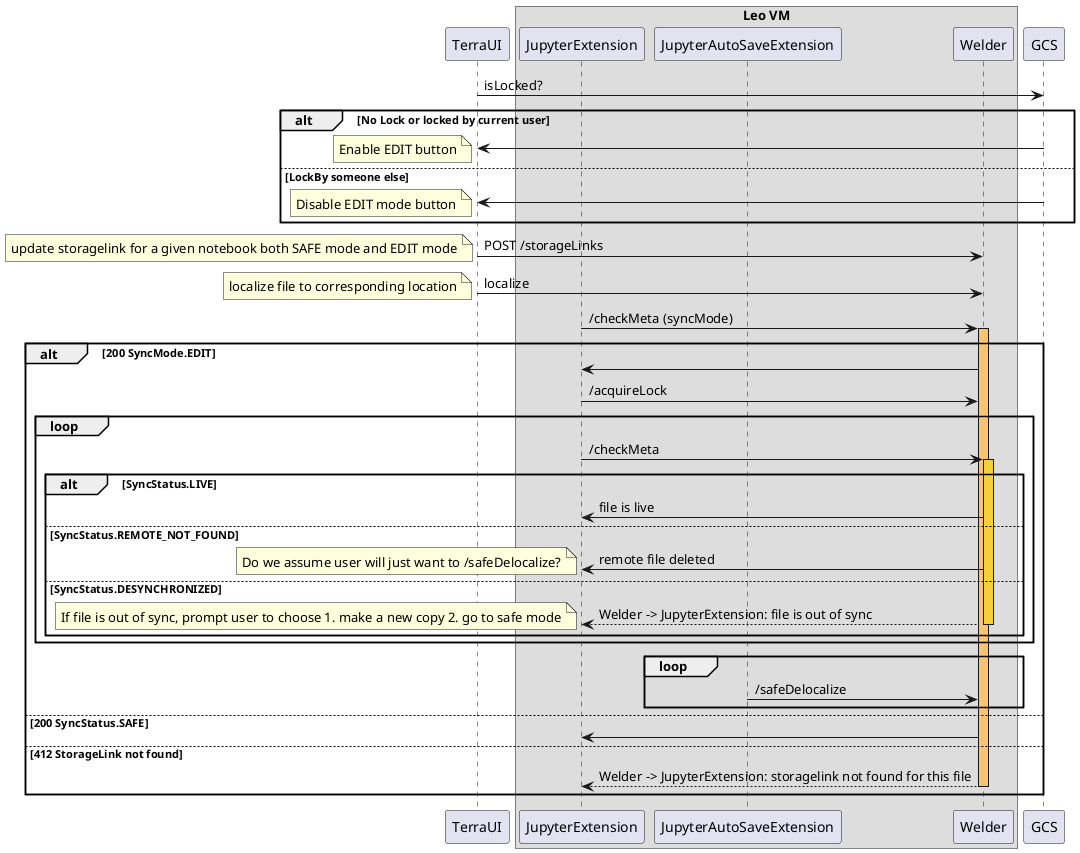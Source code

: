 @startuml
participant TerraUI
box "Leo VM"
    participant JupyterExtension
    participant JupyterAutoSaveExtension
    participant Welder
end box
participant GCS

TerraUI -> GCS: isLocked?
alt No Lock or locked by current user
    GCS -> TerraUI:
    note left: Enable EDIT button
else LockBy someone else
    GCS -> TerraUI:
    note left: Disable EDIT mode button
end
TerraUI -> Welder: POST /storageLinks
note left: update storagelink for a given notebook both SAFE mode and EDIT mode
TerraUI -> Welder: localize
note left: localize file to corresponding location

JupyterExtension -> Welder ++ #F8C471: /checkMeta (syncMode)
alt 200 SyncMode.EDIT
    Welder -> JupyterExtension
    JupyterExtension -> Welder: /acquireLock
    loop
        JupyterExtension -> Welder ++ #F4D03F: /checkMeta
        alt SyncStatus.LIVE
            Welder -> JupyterExtension: file is live
        else SyncStatus.REMOTE_NOT_FOUND
            Welder -> JupyterExtension: remote file deleted
            note left: Do we assume user will just want to /safeDelocalize?
        else SyncStatus.DESYNCHRONIZED
            return Welder -> JupyterExtension: file is out of sync
            note left: If file is out of sync, prompt user to choose 1. make a new copy 2. go to safe mode
        end
    end
    loop
        JupyterAutoSaveExtension -> Welder: /safeDelocalize
    end
else 200 SyncStatus.SAFE
    Welder -> JupyterExtension
else 412 StorageLink not found
    return Welder -> JupyterExtension: storagelink not found for this file
end
@enduml